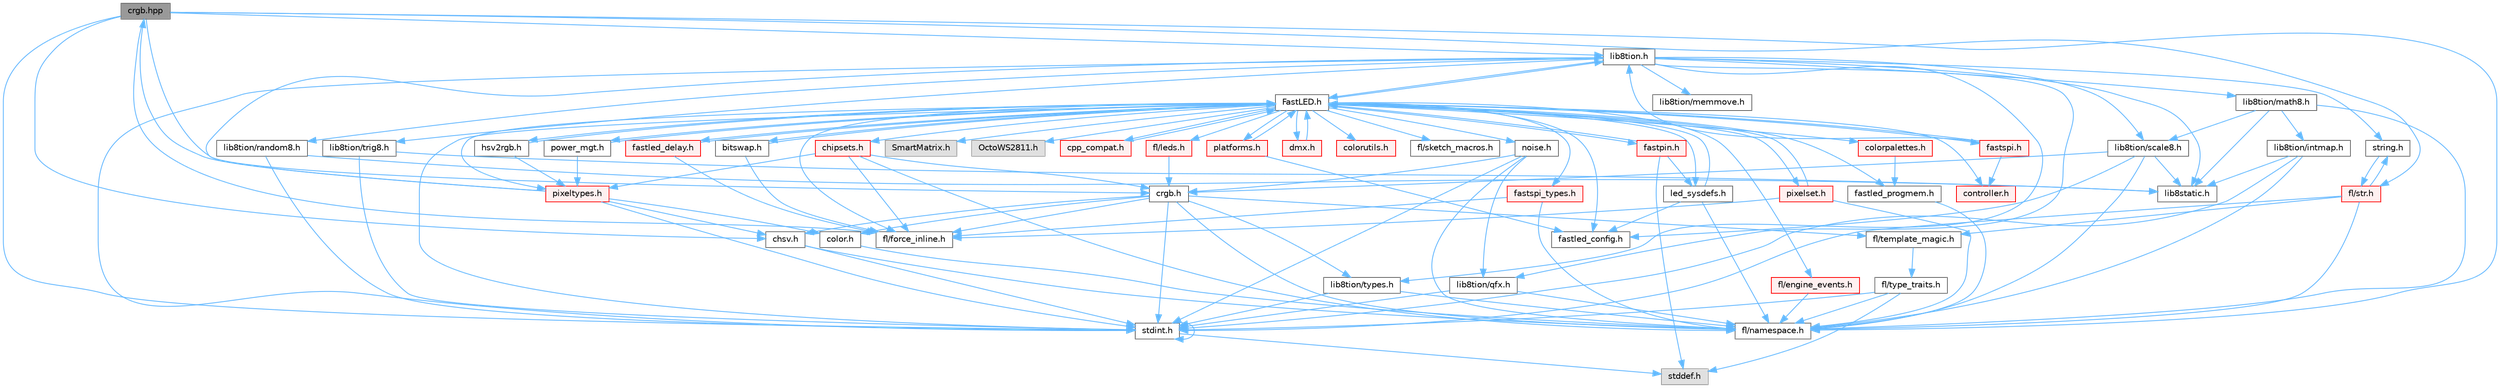 digraph "crgb.hpp"
{
 // INTERACTIVE_SVG=YES
 // LATEX_PDF_SIZE
  bgcolor="transparent";
  edge [fontname=Helvetica,fontsize=10,labelfontname=Helvetica,labelfontsize=10];
  node [fontname=Helvetica,fontsize=10,shape=box,height=0.2,width=0.4];
  Node1 [id="Node000001",label="crgb.hpp",height=0.2,width=0.4,color="gray40", fillcolor="grey60", style="filled", fontcolor="black",tooltip="Defines utility functions for the red, green, and blue (RGB) pixel struct."];
  Node1 -> Node2 [id="edge1_Node000001_Node000002",color="steelblue1",style="solid",tooltip=" "];
  Node2 [id="Node000002",label="stdint.h",height=0.2,width=0.4,color="grey40", fillcolor="white", style="filled",URL="$df/dd8/stdint_8h.html",tooltip=" "];
  Node2 -> Node3 [id="edge2_Node000002_Node000003",color="steelblue1",style="solid",tooltip=" "];
  Node3 [id="Node000003",label="stddef.h",height=0.2,width=0.4,color="grey60", fillcolor="#E0E0E0", style="filled",tooltip=" "];
  Node2 -> Node2 [id="edge3_Node000002_Node000002",color="steelblue1",style="solid",tooltip=" "];
  Node1 -> Node4 [id="edge4_Node000001_Node000004",color="steelblue1",style="solid",tooltip=" "];
  Node4 [id="Node000004",label="chsv.h",height=0.2,width=0.4,color="grey40", fillcolor="white", style="filled",URL="$d8/dd0/chsv_8h.html",tooltip="Defines the hue, saturation, and value (HSV) pixel struct."];
  Node4 -> Node2 [id="edge5_Node000004_Node000002",color="steelblue1",style="solid",tooltip=" "];
  Node4 -> Node5 [id="edge6_Node000004_Node000005",color="steelblue1",style="solid",tooltip=" "];
  Node5 [id="Node000005",label="fl/namespace.h",height=0.2,width=0.4,color="grey40", fillcolor="white", style="filled",URL="$df/d2a/namespace_8h.html",tooltip="Implements the FastLED namespace macros."];
  Node1 -> Node6 [id="edge7_Node000001_Node000006",color="steelblue1",style="solid",tooltip=" "];
  Node6 [id="Node000006",label="crgb.h",height=0.2,width=0.4,color="grey40", fillcolor="white", style="filled",URL="$db/dd1/crgb_8h.html",tooltip="Defines the red, green, and blue (RGB) pixel struct."];
  Node6 -> Node2 [id="edge8_Node000006_Node000002",color="steelblue1",style="solid",tooltip=" "];
  Node6 -> Node4 [id="edge9_Node000006_Node000004",color="steelblue1",style="solid",tooltip=" "];
  Node6 -> Node5 [id="edge10_Node000006_Node000005",color="steelblue1",style="solid",tooltip=" "];
  Node6 -> Node7 [id="edge11_Node000006_Node000007",color="steelblue1",style="solid",tooltip=" "];
  Node7 [id="Node000007",label="color.h",height=0.2,width=0.4,color="grey40", fillcolor="white", style="filled",URL="$d2/d6b/src_2color_8h.html",tooltip="Contains definitions for color correction and temperature."];
  Node7 -> Node5 [id="edge12_Node000007_Node000005",color="steelblue1",style="solid",tooltip=" "];
  Node6 -> Node8 [id="edge13_Node000006_Node000008",color="steelblue1",style="solid",tooltip=" "];
  Node8 [id="Node000008",label="lib8tion/types.h",height=0.2,width=0.4,color="grey40", fillcolor="white", style="filled",URL="$d9/ddf/lib8tion_2types_8h.html",tooltip="Defines fractional types used for lib8tion functions."];
  Node8 -> Node2 [id="edge14_Node000008_Node000002",color="steelblue1",style="solid",tooltip=" "];
  Node8 -> Node5 [id="edge15_Node000008_Node000005",color="steelblue1",style="solid",tooltip=" "];
  Node6 -> Node9 [id="edge16_Node000006_Node000009",color="steelblue1",style="solid",tooltip=" "];
  Node9 [id="Node000009",label="fl/force_inline.h",height=0.2,width=0.4,color="grey40", fillcolor="white", style="filled",URL="$d4/d64/force__inline_8h.html",tooltip=" "];
  Node6 -> Node10 [id="edge17_Node000006_Node000010",color="steelblue1",style="solid",tooltip=" "];
  Node10 [id="Node000010",label="fl/template_magic.h",height=0.2,width=0.4,color="grey40", fillcolor="white", style="filled",URL="$d8/d0c/template__magic_8h.html",tooltip=" "];
  Node10 -> Node11 [id="edge18_Node000010_Node000011",color="steelblue1",style="solid",tooltip=" "];
  Node11 [id="Node000011",label="fl/type_traits.h",height=0.2,width=0.4,color="grey40", fillcolor="white", style="filled",URL="$df/d63/type__traits_8h.html",tooltip=" "];
  Node11 -> Node3 [id="edge19_Node000011_Node000003",color="steelblue1",style="solid",tooltip=" "];
  Node11 -> Node2 [id="edge20_Node000011_Node000002",color="steelblue1",style="solid",tooltip=" "];
  Node11 -> Node5 [id="edge21_Node000011_Node000005",color="steelblue1",style="solid",tooltip=" "];
  Node1 -> Node12 [id="edge22_Node000001_Node000012",color="steelblue1",style="solid",tooltip=" "];
  Node12 [id="Node000012",label="lib8tion.h",height=0.2,width=0.4,color="grey40", fillcolor="white", style="filled",URL="$df/da5/lib8tion_8h.html",tooltip="Fast, efficient 8-bit math functions specifically designed for high-performance LED programming."];
  Node12 -> Node13 [id="edge23_Node000012_Node000013",color="steelblue1",style="solid",tooltip=" "];
  Node13 [id="Node000013",label="FastLED.h",height=0.2,width=0.4,color="grey40", fillcolor="white", style="filled",URL="$db/d97/_fast_l_e_d_8h.html",tooltip="central include file for FastLED, defines the CFastLED class/object"];
  Node13 -> Node2 [id="edge24_Node000013_Node000002",color="steelblue1",style="solid",tooltip=" "];
  Node13 -> Node14 [id="edge25_Node000013_Node000014",color="steelblue1",style="solid",tooltip=" "];
  Node14 [id="Node000014",label="SmartMatrix.h",height=0.2,width=0.4,color="grey60", fillcolor="#E0E0E0", style="filled",tooltip=" "];
  Node13 -> Node15 [id="edge26_Node000013_Node000015",color="steelblue1",style="solid",tooltip=" "];
  Node15 [id="Node000015",label="OctoWS2811.h",height=0.2,width=0.4,color="grey60", fillcolor="#E0E0E0", style="filled",tooltip=" "];
  Node13 -> Node9 [id="edge27_Node000013_Node000009",color="steelblue1",style="solid",tooltip=" "];
  Node13 -> Node16 [id="edge28_Node000013_Node000016",color="steelblue1",style="solid",tooltip=" "];
  Node16 [id="Node000016",label="cpp_compat.h",height=0.2,width=0.4,color="red", fillcolor="#FFF0F0", style="filled",URL="$d9/d13/cpp__compat_8h.html",tooltip="Compatibility functions based on C++ version."];
  Node16 -> Node13 [id="edge29_Node000016_Node000013",color="steelblue1",style="solid",tooltip=" "];
  Node13 -> Node18 [id="edge30_Node000013_Node000018",color="steelblue1",style="solid",tooltip=" "];
  Node18 [id="Node000018",label="fastled_config.h",height=0.2,width=0.4,color="grey40", fillcolor="white", style="filled",URL="$d5/d11/fastled__config_8h.html",tooltip="Contains definitions that can be used to configure FastLED at compile time."];
  Node13 -> Node19 [id="edge31_Node000013_Node000019",color="steelblue1",style="solid",tooltip=" "];
  Node19 [id="Node000019",label="led_sysdefs.h",height=0.2,width=0.4,color="grey40", fillcolor="white", style="filled",URL="$d9/d3e/led__sysdefs_8h.html",tooltip="Determines which platform system definitions to include."];
  Node19 -> Node13 [id="edge32_Node000019_Node000013",color="steelblue1",style="solid",tooltip=" "];
  Node19 -> Node18 [id="edge33_Node000019_Node000018",color="steelblue1",style="solid",tooltip=" "];
  Node19 -> Node5 [id="edge34_Node000019_Node000005",color="steelblue1",style="solid",tooltip=" "];
  Node13 -> Node20 [id="edge35_Node000013_Node000020",color="steelblue1",style="solid",tooltip=" "];
  Node20 [id="Node000020",label="fastled_delay.h",height=0.2,width=0.4,color="red", fillcolor="#FFF0F0", style="filled",URL="$d0/da8/fastled__delay_8h.html",tooltip="Utility functions and classes for managing delay cycles."];
  Node20 -> Node13 [id="edge36_Node000020_Node000013",color="steelblue1",style="solid",tooltip=" "];
  Node20 -> Node9 [id="edge37_Node000020_Node000009",color="steelblue1",style="solid",tooltip=" "];
  Node13 -> Node22 [id="edge38_Node000013_Node000022",color="steelblue1",style="solid",tooltip=" "];
  Node22 [id="Node000022",label="bitswap.h",height=0.2,width=0.4,color="grey40", fillcolor="white", style="filled",URL="$de/ded/bitswap_8h.html",tooltip="Functions for doing a rotation of bits/bytes used by parallel output."];
  Node22 -> Node13 [id="edge39_Node000022_Node000013",color="steelblue1",style="solid",tooltip=" "];
  Node22 -> Node9 [id="edge40_Node000022_Node000009",color="steelblue1",style="solid",tooltip=" "];
  Node13 -> Node23 [id="edge41_Node000013_Node000023",color="steelblue1",style="solid",tooltip=" "];
  Node23 [id="Node000023",label="controller.h",height=0.2,width=0.4,color="red", fillcolor="#FFF0F0", style="filled",URL="$d2/dd9/controller_8h.html",tooltip="deprecated: base definitions used by led controllers for writing out led data"];
  Node13 -> Node64 [id="edge42_Node000013_Node000064",color="steelblue1",style="solid",tooltip=" "];
  Node64 [id="Node000064",label="fastpin.h",height=0.2,width=0.4,color="red", fillcolor="#FFF0F0", style="filled",URL="$db/d65/fastpin_8h.html",tooltip="Class base definitions for defining fast pin access."];
  Node64 -> Node13 [id="edge43_Node000064_Node000013",color="steelblue1",style="solid",tooltip=" "];
  Node64 -> Node19 [id="edge44_Node000064_Node000019",color="steelblue1",style="solid",tooltip=" "];
  Node64 -> Node3 [id="edge45_Node000064_Node000003",color="steelblue1",style="solid",tooltip=" "];
  Node13 -> Node65 [id="edge46_Node000013_Node000065",color="steelblue1",style="solid",tooltip=" "];
  Node65 [id="Node000065",label="fastspi_types.h",height=0.2,width=0.4,color="red", fillcolor="#FFF0F0", style="filled",URL="$d2/ddb/fastspi__types_8h.html",tooltip="Data types and constants used by SPI interfaces."];
  Node65 -> Node9 [id="edge47_Node000065_Node000009",color="steelblue1",style="solid",tooltip=" "];
  Node65 -> Node5 [id="edge48_Node000065_Node000005",color="steelblue1",style="solid",tooltip=" "];
  Node13 -> Node66 [id="edge49_Node000013_Node000066",color="steelblue1",style="solid",tooltip=" "];
  Node66 [id="Node000066",label="dmx.h",height=0.2,width=0.4,color="red", fillcolor="#FFF0F0", style="filled",URL="$d3/de1/dmx_8h.html",tooltip="Defines the DMX512-based LED controllers."];
  Node66 -> Node13 [id="edge50_Node000066_Node000013",color="steelblue1",style="solid",tooltip=" "];
  Node13 -> Node69 [id="edge51_Node000013_Node000069",color="steelblue1",style="solid",tooltip=" "];
  Node69 [id="Node000069",label="platforms.h",height=0.2,width=0.4,color="red", fillcolor="#FFF0F0", style="filled",URL="$da/dc9/platforms_8h.html",tooltip="Determines which platforms headers to include."];
  Node69 -> Node13 [id="edge52_Node000069_Node000013",color="steelblue1",style="solid",tooltip=" "];
  Node69 -> Node18 [id="edge53_Node000069_Node000018",color="steelblue1",style="solid",tooltip=" "];
  Node13 -> Node71 [id="edge54_Node000013_Node000071",color="steelblue1",style="solid",tooltip=" "];
  Node71 [id="Node000071",label="fastled_progmem.h",height=0.2,width=0.4,color="grey40", fillcolor="white", style="filled",URL="$df/dab/fastled__progmem_8h.html",tooltip="Wrapper definitions to allow seamless use of PROGMEM in environments that have it."];
  Node71 -> Node5 [id="edge55_Node000071_Node000005",color="steelblue1",style="solid",tooltip=" "];
  Node13 -> Node12 [id="edge56_Node000013_Node000012",color="steelblue1",style="solid",tooltip=" "];
  Node13 -> Node25 [id="edge57_Node000013_Node000025",color="steelblue1",style="solid",tooltip=" "];
  Node25 [id="Node000025",label="pixeltypes.h",height=0.2,width=0.4,color="red", fillcolor="#FFF0F0", style="filled",URL="$d2/dba/pixeltypes_8h.html",tooltip="Includes defintions for RGB and HSV pixels."];
  Node25 -> Node2 [id="edge58_Node000025_Node000002",color="steelblue1",style="solid",tooltip=" "];
  Node25 -> Node12 [id="edge59_Node000025_Node000012",color="steelblue1",style="solid",tooltip=" "];
  Node25 -> Node7 [id="edge60_Node000025_Node000007",color="steelblue1",style="solid",tooltip=" "];
  Node25 -> Node4 [id="edge61_Node000025_Node000004",color="steelblue1",style="solid",tooltip=" "];
  Node25 -> Node1 [id="edge62_Node000025_Node000001",color="steelblue1",style="solid",tooltip=" "];
  Node13 -> Node72 [id="edge63_Node000013_Node000072",color="steelblue1",style="solid",tooltip=" "];
  Node72 [id="Node000072",label="hsv2rgb.h",height=0.2,width=0.4,color="grey40", fillcolor="white", style="filled",URL="$de/d9a/hsv2rgb_8h.html",tooltip="Functions to convert from the HSV colorspace to the RGB colorspace."];
  Node72 -> Node13 [id="edge64_Node000072_Node000013",color="steelblue1",style="solid",tooltip=" "];
  Node72 -> Node25 [id="edge65_Node000072_Node000025",color="steelblue1",style="solid",tooltip=" "];
  Node13 -> Node73 [id="edge66_Node000013_Node000073",color="steelblue1",style="solid",tooltip=" "];
  Node73 [id="Node000073",label="colorutils.h",height=0.2,width=0.4,color="red", fillcolor="#FFF0F0", style="filled",URL="$d1/dfb/colorutils_8h.html",tooltip=" "];
  Node13 -> Node79 [id="edge67_Node000013_Node000079",color="steelblue1",style="solid",tooltip=" "];
  Node79 [id="Node000079",label="pixelset.h",height=0.2,width=0.4,color="red", fillcolor="#FFF0F0", style="filled",URL="$d4/d46/pixelset_8h.html",tooltip="Declares classes for managing logical groups of LEDs."];
  Node79 -> Node9 [id="edge68_Node000079_Node000009",color="steelblue1",style="solid",tooltip=" "];
  Node79 -> Node5 [id="edge69_Node000079_Node000005",color="steelblue1",style="solid",tooltip=" "];
  Node79 -> Node13 [id="edge70_Node000079_Node000013",color="steelblue1",style="solid",tooltip=" "];
  Node13 -> Node80 [id="edge71_Node000013_Node000080",color="steelblue1",style="solid",tooltip=" "];
  Node80 [id="Node000080",label="colorpalettes.h",height=0.2,width=0.4,color="red", fillcolor="#FFF0F0", style="filled",URL="$dc/dcc/colorpalettes_8h.html",tooltip="Declarations for the predefined color palettes supplied by FastLED."];
  Node80 -> Node71 [id="edge72_Node000080_Node000071",color="steelblue1",style="solid",tooltip=" "];
  Node13 -> Node81 [id="edge73_Node000013_Node000081",color="steelblue1",style="solid",tooltip=" "];
  Node81 [id="Node000081",label="noise.h",height=0.2,width=0.4,color="grey40", fillcolor="white", style="filled",URL="$d1/d31/noise_8h.html",tooltip="Functions to generate and fill arrays with noise."];
  Node81 -> Node2 [id="edge74_Node000081_Node000002",color="steelblue1",style="solid",tooltip=" "];
  Node81 -> Node6 [id="edge75_Node000081_Node000006",color="steelblue1",style="solid",tooltip=" "];
  Node81 -> Node5 [id="edge76_Node000081_Node000005",color="steelblue1",style="solid",tooltip=" "];
  Node81 -> Node82 [id="edge77_Node000081_Node000082",color="steelblue1",style="solid",tooltip=" "];
  Node82 [id="Node000082",label="lib8tion/qfx.h",height=0.2,width=0.4,color="grey40", fillcolor="white", style="filled",URL="$d2/d19/qfx_8h.html",tooltip=" "];
  Node82 -> Node2 [id="edge78_Node000082_Node000002",color="steelblue1",style="solid",tooltip=" "];
  Node82 -> Node5 [id="edge79_Node000082_Node000005",color="steelblue1",style="solid",tooltip=" "];
  Node13 -> Node83 [id="edge80_Node000013_Node000083",color="steelblue1",style="solid",tooltip=" "];
  Node83 [id="Node000083",label="power_mgt.h",height=0.2,width=0.4,color="grey40", fillcolor="white", style="filled",URL="$dc/d5b/power__mgt_8h.html",tooltip="Functions to limit the power used by FastLED."];
  Node83 -> Node13 [id="edge81_Node000083_Node000013",color="steelblue1",style="solid",tooltip=" "];
  Node83 -> Node25 [id="edge82_Node000083_Node000025",color="steelblue1",style="solid",tooltip=" "];
  Node13 -> Node84 [id="edge83_Node000013_Node000084",color="steelblue1",style="solid",tooltip=" "];
  Node84 [id="Node000084",label="fastspi.h",height=0.2,width=0.4,color="red", fillcolor="#FFF0F0", style="filled",URL="$d6/ddc/fastspi_8h.html",tooltip="Serial peripheral interface (SPI) definitions per platform."];
  Node84 -> Node13 [id="edge84_Node000084_Node000013",color="steelblue1",style="solid",tooltip=" "];
  Node84 -> Node23 [id="edge85_Node000084_Node000023",color="steelblue1",style="solid",tooltip=" "];
  Node84 -> Node12 [id="edge86_Node000084_Node000012",color="steelblue1",style="solid",tooltip=" "];
  Node13 -> Node86 [id="edge87_Node000013_Node000086",color="steelblue1",style="solid",tooltip=" "];
  Node86 [id="Node000086",label="chipsets.h",height=0.2,width=0.4,color="red", fillcolor="#FFF0F0", style="filled",URL="$db/d66/chipsets_8h.html",tooltip="Contains the bulk of the definitions for the various LED chipsets supported."];
  Node86 -> Node25 [id="edge88_Node000086_Node000025",color="steelblue1",style="solid",tooltip=" "];
  Node86 -> Node9 [id="edge89_Node000086_Node000009",color="steelblue1",style="solid",tooltip=" "];
  Node86 -> Node6 [id="edge90_Node000086_Node000006",color="steelblue1",style="solid",tooltip=" "];
  Node86 -> Node5 [id="edge91_Node000086_Node000005",color="steelblue1",style="solid",tooltip=" "];
  Node13 -> Node53 [id="edge92_Node000013_Node000053",color="steelblue1",style="solid",tooltip=" "];
  Node53 [id="Node000053",label="fl/engine_events.h",height=0.2,width=0.4,color="red", fillcolor="#FFF0F0", style="filled",URL="$db/dc0/engine__events_8h.html",tooltip=" "];
  Node53 -> Node5 [id="edge93_Node000053_Node000005",color="steelblue1",style="solid",tooltip=" "];
  Node13 -> Node87 [id="edge94_Node000013_Node000087",color="steelblue1",style="solid",tooltip=" "];
  Node87 [id="Node000087",label="fl/leds.h",height=0.2,width=0.4,color="red", fillcolor="#FFF0F0", style="filled",URL="$da/d78/leds_8h.html",tooltip=" "];
  Node87 -> Node6 [id="edge95_Node000087_Node000006",color="steelblue1",style="solid",tooltip=" "];
  Node13 -> Node88 [id="edge96_Node000013_Node000088",color="steelblue1",style="solid",tooltip=" "];
  Node88 [id="Node000088",label="fl/sketch_macros.h",height=0.2,width=0.4,color="grey40", fillcolor="white", style="filled",URL="$d1/dbc/sketch__macros_8h.html",tooltip=" "];
  Node12 -> Node8 [id="edge97_Node000012_Node000008",color="steelblue1",style="solid",tooltip=" "];
  Node12 -> Node2 [id="edge98_Node000012_Node000002",color="steelblue1",style="solid",tooltip=" "];
  Node12 -> Node29 [id="edge99_Node000012_Node000029",color="steelblue1",style="solid",tooltip=" "];
  Node29 [id="Node000029",label="lib8static.h",height=0.2,width=0.4,color="grey40", fillcolor="white", style="filled",URL="$d4/d7a/lib8static_8h.html",tooltip="Defines static inlining macros for lib8tion functions."];
  Node12 -> Node82 [id="edge100_Node000012_Node000082",color="steelblue1",style="solid",tooltip=" "];
  Node12 -> Node78 [id="edge101_Node000012_Node000078",color="steelblue1",style="solid",tooltip=" "];
  Node78 [id="Node000078",label="lib8tion/memmove.h",height=0.2,width=0.4,color="grey40", fillcolor="white", style="filled",URL="$d9/d72/memmove_8h.html",tooltip=" "];
  Node12 -> Node35 [id="edge102_Node000012_Node000035",color="steelblue1",style="solid",tooltip=" "];
  Node35 [id="Node000035",label="string.h",height=0.2,width=0.4,color="grey40", fillcolor="white", style="filled",URL="$da/d66/string_8h.html",tooltip=" "];
  Node35 -> Node36 [id="edge103_Node000035_Node000036",color="steelblue1",style="solid",tooltip=" "];
  Node36 [id="Node000036",label="fl/str.h",height=0.2,width=0.4,color="red", fillcolor="#FFF0F0", style="filled",URL="$d1/d93/str_8h.html",tooltip=" "];
  Node36 -> Node2 [id="edge104_Node000036_Node000002",color="steelblue1",style="solid",tooltip=" "];
  Node36 -> Node35 [id="edge105_Node000036_Node000035",color="steelblue1",style="solid",tooltip=" "];
  Node36 -> Node5 [id="edge106_Node000036_Node000005",color="steelblue1",style="solid",tooltip=" "];
  Node36 -> Node10 [id="edge107_Node000036_Node000010",color="steelblue1",style="solid",tooltip=" "];
  Node12 -> Node89 [id="edge108_Node000012_Node000089",color="steelblue1",style="solid",tooltip=" "];
  Node89 [id="Node000089",label="lib8tion/math8.h",height=0.2,width=0.4,color="grey40", fillcolor="white", style="filled",URL="$d5/dd1/math8_8h.html",tooltip="Fast, efficient 8-bit math functions specifically designed for high-performance LED programming."];
  Node89 -> Node32 [id="edge109_Node000089_Node000032",color="steelblue1",style="solid",tooltip=" "];
  Node32 [id="Node000032",label="lib8tion/scale8.h",height=0.2,width=0.4,color="grey40", fillcolor="white", style="filled",URL="$db/d91/scale8_8h.html",tooltip="Fast, efficient 8-bit scaling functions specifically designed for high-performance LED programming."];
  Node32 -> Node29 [id="edge110_Node000032_Node000029",color="steelblue1",style="solid",tooltip=" "];
  Node32 -> Node6 [id="edge111_Node000032_Node000006",color="steelblue1",style="solid",tooltip=" "];
  Node32 -> Node5 [id="edge112_Node000032_Node000005",color="steelblue1",style="solid",tooltip=" "];
  Node32 -> Node18 [id="edge113_Node000032_Node000018",color="steelblue1",style="solid",tooltip=" "];
  Node89 -> Node29 [id="edge114_Node000089_Node000029",color="steelblue1",style="solid",tooltip=" "];
  Node89 -> Node28 [id="edge115_Node000089_Node000028",color="steelblue1",style="solid",tooltip=" "];
  Node28 [id="Node000028",label="lib8tion/intmap.h",height=0.2,width=0.4,color="grey40", fillcolor="white", style="filled",URL="$d8/d54/intmap_8h.html",tooltip="Defines integer mapping functions."];
  Node28 -> Node5 [id="edge116_Node000028_Node000005",color="steelblue1",style="solid",tooltip=" "];
  Node28 -> Node29 [id="edge117_Node000028_Node000029",color="steelblue1",style="solid",tooltip=" "];
  Node28 -> Node2 [id="edge118_Node000028_Node000002",color="steelblue1",style="solid",tooltip=" "];
  Node89 -> Node5 [id="edge119_Node000089_Node000005",color="steelblue1",style="solid",tooltip=" "];
  Node12 -> Node32 [id="edge120_Node000012_Node000032",color="steelblue1",style="solid",tooltip=" "];
  Node12 -> Node90 [id="edge121_Node000012_Node000090",color="steelblue1",style="solid",tooltip=" "];
  Node90 [id="Node000090",label="lib8tion/random8.h",height=0.2,width=0.4,color="grey40", fillcolor="white", style="filled",URL="$d9/dfa/random8_8h.html",tooltip="Fast, efficient random number generators specifically designed for high-performance LED programming."];
  Node90 -> Node2 [id="edge122_Node000090_Node000002",color="steelblue1",style="solid",tooltip=" "];
  Node90 -> Node29 [id="edge123_Node000090_Node000029",color="steelblue1",style="solid",tooltip=" "];
  Node12 -> Node91 [id="edge124_Node000012_Node000091",color="steelblue1",style="solid",tooltip=" "];
  Node91 [id="Node000091",label="lib8tion/trig8.h",height=0.2,width=0.4,color="grey40", fillcolor="white", style="filled",URL="$d3/db9/trig8_8h.html",tooltip="Fast, efficient 8-bit trigonometry functions specifically designed for high-performance LED programmi..."];
  Node91 -> Node2 [id="edge125_Node000091_Node000002",color="steelblue1",style="solid",tooltip=" "];
  Node91 -> Node29 [id="edge126_Node000091_Node000029",color="steelblue1",style="solid",tooltip=" "];
  Node1 -> Node5 [id="edge127_Node000001_Node000005",color="steelblue1",style="solid",tooltip=" "];
  Node1 -> Node9 [id="edge128_Node000001_Node000009",color="steelblue1",style="solid",tooltip=" "];
  Node1 -> Node36 [id="edge129_Node000001_Node000036",color="steelblue1",style="solid",tooltip=" "];
}
